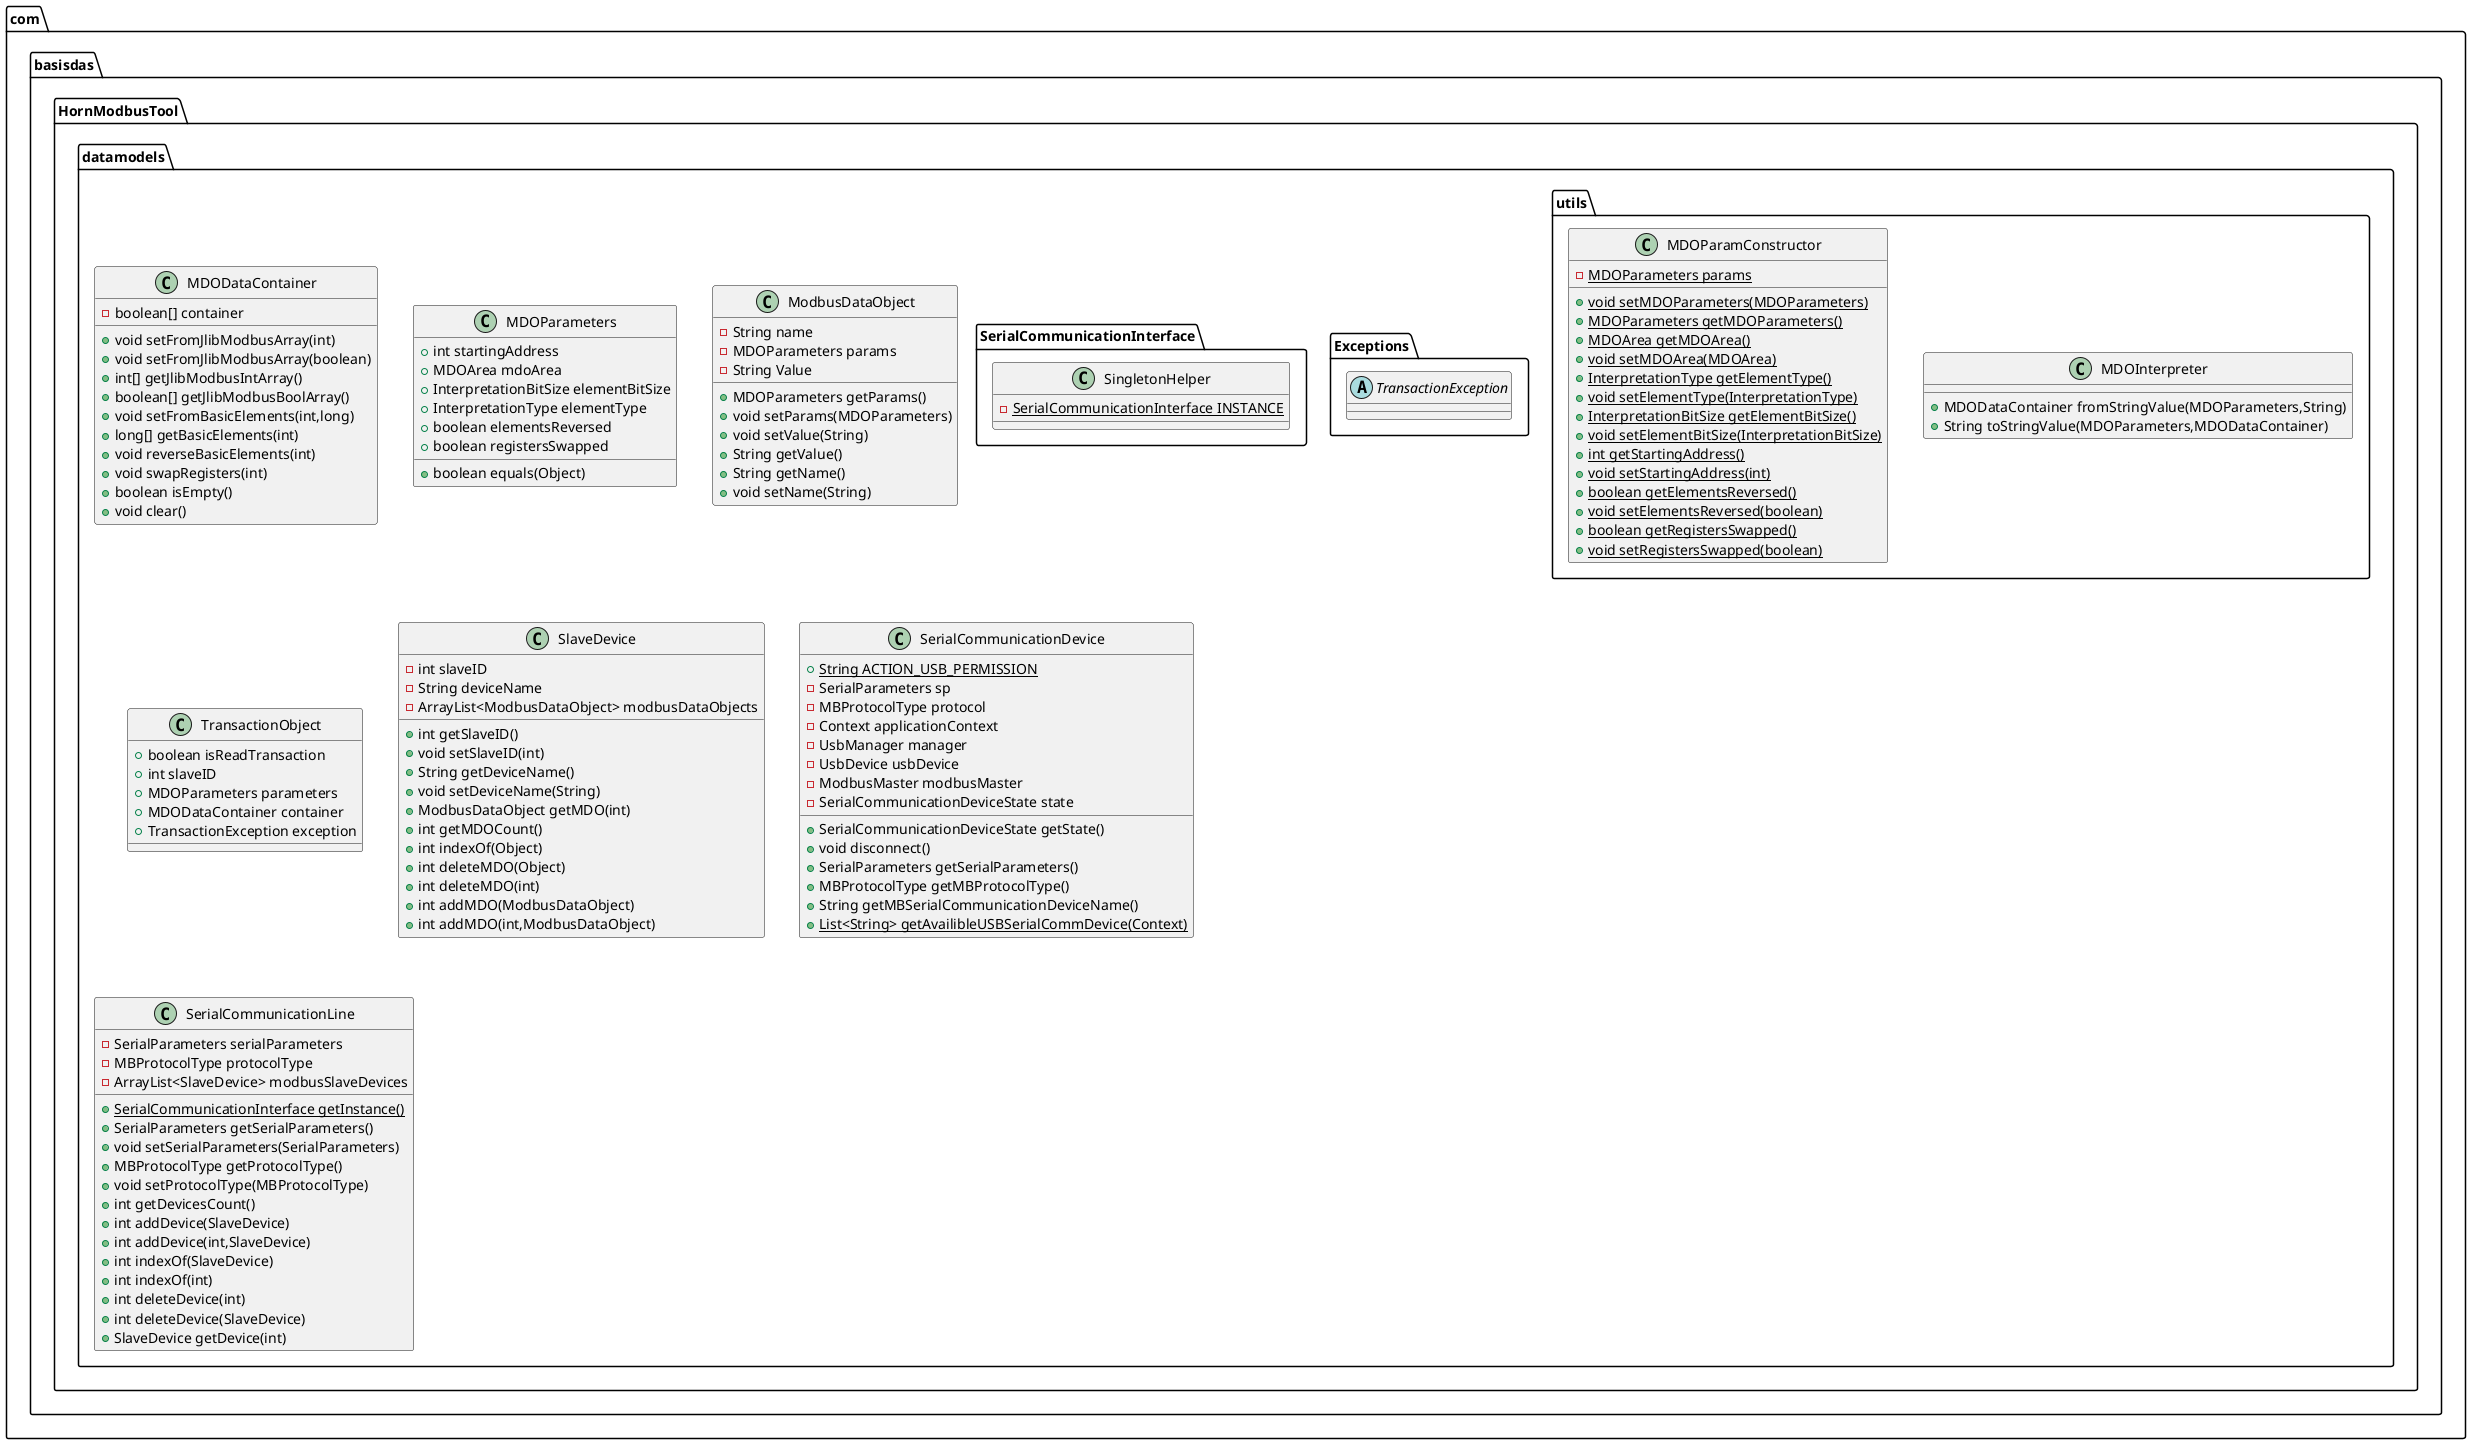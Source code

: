 @startuml
class com.basisdas.HornModbusTool.datamodels.MDODataContainer {
- boolean[] container
+ void setFromJlibModbusArray(int)
+ void setFromJlibModbusArray(boolean)
+ int[] getJlibModbusIntArray()
+ boolean[] getJlibModbusBoolArray()
+ void setFromBasicElements(int,long)
+ long[] getBasicElements(int)
+ void reverseBasicElements(int)
+ void swapRegisters(int)
+ boolean isEmpty()
+ void clear()
}
class com.basisdas.HornModbusTool.datamodels.MDOParameters {
+ int startingAddress
+ MDOArea mdoArea
+ InterpretationBitSize elementBitSize
+ InterpretationType elementType
+ boolean elementsReversed
+ boolean registersSwapped
+ boolean equals(Object)
}
class com.basisdas.HornModbusTool.datamodels.ModbusDataObject {
- String name
- MDOParameters params
- String Value
+ MDOParameters getParams()
+ void setParams(MDOParameters)
+ void setValue(String)
+ String getValue()
+ String getName()
+ void setName(String)
}
class com.basisdas.HornModbusTool.datamodels.TransactionObject {
+ boolean isReadTransaction
+ int slaveID
+ MDOParameters parameters
+ MDODataContainer container
+ TransactionException exception
}
class com.basisdas.HornModbusTool.datamodels.utils.MDOInterpreter {
+ MDODataContainer fromStringValue(MDOParameters,String)
+ String toStringValue(MDOParameters,MDODataContainer)
}
class com.basisdas.HornModbusTool.datamodels.SlaveDevice {
- int slaveID
- String deviceName
- ArrayList<ModbusDataObject> modbusDataObjects
+ int getSlaveID()
+ void setSlaveID(int)
+ String getDeviceName()
+ void setDeviceName(String)
+ ModbusDataObject getMDO(int)
+ int getMDOCount()
+ int indexOf(Object)
+ int deleteMDO(Object)
+ int deleteMDO(int)
+ int addMDO(ModbusDataObject)
+ int addMDO(int,ModbusDataObject)
}
abstract class com.basisdas.HornModbusTool.datamodels.Exceptions.TransactionException {
}
class com.basisdas.HornModbusTool.datamodels.SerialCommunicationDevice {
+ {static} String ACTION_USB_PERMISSION
- SerialParameters sp
- MBProtocolType protocol
- Context applicationContext
- UsbManager manager
- UsbDevice usbDevice
- ModbusMaster modbusMaster
- SerialCommunicationDeviceState state
+ SerialCommunicationDeviceState getState()
+ void disconnect()
+ SerialParameters getSerialParameters()
+ MBProtocolType getMBProtocolType()
+ String getMBSerialCommunicationDeviceName()
+ {static} List<String> getAvailibleUSBSerialCommDevice(Context)
}
class com.basisdas.HornModbusTool.datamodels.utils.MDOParamConstructor {
- {static} MDOParameters params
+ {static} void setMDOParameters(MDOParameters)
+ {static} MDOParameters getMDOParameters()
+ {static} MDOArea getMDOArea()
+ {static} void setMDOArea(MDOArea)
+ {static} InterpretationType getElementType()
+ {static} void setElementType(InterpretationType)
+ {static} InterpretationBitSize getElementBitSize()
+ {static} void setElementBitSize(InterpretationBitSize)
+ {static} int getStartingAddress()
+ {static} void setStartingAddress(int)
+ {static} boolean getElementsReversed()
+ {static} void setElementsReversed(boolean)
+ {static} boolean getRegistersSwapped()
+ {static} void setRegistersSwapped(boolean)
}
class com.basisdas.HornModbusTool.datamodels.SerialCommunicationLine {
- SerialParameters serialParameters
- MBProtocolType protocolType
- ArrayList<SlaveDevice> modbusSlaveDevices
+ {static} SerialCommunicationInterface getInstance()
+ SerialParameters getSerialParameters()
+ void setSerialParameters(SerialParameters)
+ MBProtocolType getProtocolType()
+ void setProtocolType(MBProtocolType)
+ int getDevicesCount()
+ int addDevice(SlaveDevice)
+ int addDevice(int,SlaveDevice)
+ int indexOf(SlaveDevice)
+ int indexOf(int)
+ int deleteDevice(int)
+ int deleteDevice(SlaveDevice)
+ SlaveDevice getDevice(int)
}
class com.basisdas.HornModbusTool.datamodels.SerialCommunicationInterface.SingletonHelper {
- {static} SerialCommunicationInterface INSTANCE
}


@enduml